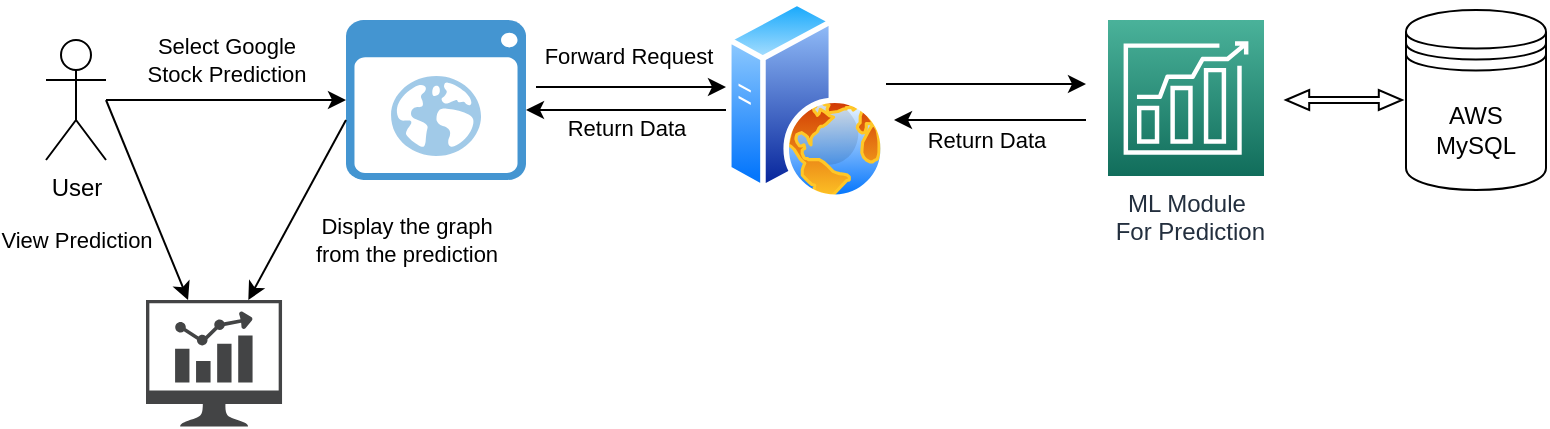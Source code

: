 <mxfile version="13.8.3" type="github">
  <diagram id="z6wJfcATSdNheKgYSctD" name="Page-1">
    <mxGraphModel dx="1038" dy="547" grid="1" gridSize="10" guides="1" tooltips="1" connect="1" arrows="1" fold="1" page="1" pageScale="1" pageWidth="850" pageHeight="1100" math="0" shadow="0">
      <root>
        <mxCell id="0" />
        <mxCell id="1" parent="0" />
        <mxCell id="JUD1KP2gCR8DiLOK388V-1" value="User" style="shape=umlActor;verticalLabelPosition=bottom;verticalAlign=top;html=1;outlineConnect=0;" parent="1" vertex="1">
          <mxGeometry x="90" y="260" width="30" height="60" as="geometry" />
        </mxCell>
        <mxCell id="JUD1KP2gCR8DiLOK388V-2" value="" style="endArrow=classic;html=1;" parent="1" source="JUD1KP2gCR8DiLOK388V-1" target="JUD1KP2gCR8DiLOK388V-7" edge="1">
          <mxGeometry width="50" height="50" relative="1" as="geometry">
            <mxPoint x="400" y="430" as="sourcePoint" />
            <mxPoint x="180" y="289" as="targetPoint" />
          </mxGeometry>
        </mxCell>
        <mxCell id="JUD1KP2gCR8DiLOK388V-10" value="Select Google &lt;br&gt;Stock Prediction" style="edgeLabel;html=1;align=center;verticalAlign=middle;resizable=0;points=[];" parent="JUD1KP2gCR8DiLOK388V-2" vertex="1" connectable="0">
          <mxGeometry x="-0.1" y="-1" relative="1" as="geometry">
            <mxPoint x="6" y="-21" as="offset" />
          </mxGeometry>
        </mxCell>
        <mxCell id="JUD1KP2gCR8DiLOK388V-5" value="AWS&lt;br&gt;MySQL" style="shape=datastore;whiteSpace=wrap;html=1;" parent="1" vertex="1">
          <mxGeometry x="770" y="245" width="70" height="90" as="geometry" />
        </mxCell>
        <mxCell id="JUD1KP2gCR8DiLOK388V-7" value="" style="shadow=0;dashed=0;html=1;strokeColor=none;fillColor=#4495D1;labelPosition=center;verticalLabelPosition=bottom;verticalAlign=top;align=center;outlineConnect=0;shape=mxgraph.veeam.2d.web_ui;" parent="1" vertex="1">
          <mxGeometry x="240" y="250" width="90" height="80" as="geometry" />
        </mxCell>
        <mxCell id="JUD1KP2gCR8DiLOK388V-8" value="ML Module&lt;br&gt;&amp;nbsp;For Prediction" style="outlineConnect=0;fontColor=#232F3E;gradientColor=#4AB29A;gradientDirection=north;fillColor=#116D5B;strokeColor=#ffffff;dashed=0;verticalLabelPosition=bottom;verticalAlign=top;align=center;html=1;fontSize=12;fontStyle=0;aspect=fixed;shape=mxgraph.aws4.resourceIcon;resIcon=mxgraph.aws4.forecast;" parent="1" vertex="1">
          <mxGeometry x="621" y="250" width="78" height="78" as="geometry" />
        </mxCell>
        <mxCell id="JUD1KP2gCR8DiLOK388V-9" value="" style="aspect=fixed;perimeter=ellipsePerimeter;html=1;align=center;shadow=0;dashed=0;spacingTop=3;image;image=img/lib/active_directory/web_server.svg;" parent="1" vertex="1">
          <mxGeometry x="430" y="240" width="80" height="100" as="geometry" />
        </mxCell>
        <mxCell id="JUD1KP2gCR8DiLOK388V-11" value="" style="endArrow=classic;html=1;" parent="1" edge="1">
          <mxGeometry width="50" height="50" relative="1" as="geometry">
            <mxPoint x="335" y="283.5" as="sourcePoint" />
            <mxPoint x="430" y="283.5" as="targetPoint" />
          </mxGeometry>
        </mxCell>
        <mxCell id="JUD1KP2gCR8DiLOK388V-12" value="Forward Request" style="edgeLabel;html=1;align=center;verticalAlign=middle;resizable=0;points=[];" parent="JUD1KP2gCR8DiLOK388V-11" vertex="1" connectable="0">
          <mxGeometry x="-0.2" y="2" relative="1" as="geometry">
            <mxPoint x="8" y="-14" as="offset" />
          </mxGeometry>
        </mxCell>
        <mxCell id="JUD1KP2gCR8DiLOK388V-13" value="" style="endArrow=classic;html=1;" parent="1" edge="1">
          <mxGeometry width="50" height="50" relative="1" as="geometry">
            <mxPoint x="430" y="295" as="sourcePoint" />
            <mxPoint x="330" y="295" as="targetPoint" />
          </mxGeometry>
        </mxCell>
        <mxCell id="JUD1KP2gCR8DiLOK388V-15" value="Return Data" style="edgeLabel;html=1;align=center;verticalAlign=middle;resizable=0;points=[];" parent="JUD1KP2gCR8DiLOK388V-13" vertex="1" connectable="0">
          <mxGeometry x="-0.06" y="2" relative="1" as="geometry">
            <mxPoint x="-3" y="7" as="offset" />
          </mxGeometry>
        </mxCell>
        <mxCell id="JUD1KP2gCR8DiLOK388V-16" value="" style="endArrow=classic;html=1;" parent="1" target="JUD1KP2gCR8DiLOK388V-17" edge="1">
          <mxGeometry width="50" height="50" relative="1" as="geometry">
            <mxPoint x="240" y="300" as="sourcePoint" />
            <mxPoint x="190" y="380" as="targetPoint" />
          </mxGeometry>
        </mxCell>
        <mxCell id="JUD1KP2gCR8DiLOK388V-20" value="Display the graph &lt;br&gt;from the prediction" style="edgeLabel;html=1;align=center;verticalAlign=middle;resizable=0;points=[];" parent="JUD1KP2gCR8DiLOK388V-16" vertex="1" connectable="0">
          <mxGeometry x="0.048" y="2" relative="1" as="geometry">
            <mxPoint x="53.99" y="11.58" as="offset" />
          </mxGeometry>
        </mxCell>
        <mxCell id="JUD1KP2gCR8DiLOK388V-17" value="" style="pointerEvents=1;shadow=0;dashed=0;html=1;strokeColor=none;fillColor=#434445;aspect=fixed;labelPosition=center;verticalLabelPosition=bottom;verticalAlign=top;align=center;outlineConnect=0;shape=mxgraph.vvd.nsx_dashboard;" parent="1" vertex="1">
          <mxGeometry x="140" y="390" width="68.02" height="63.25" as="geometry" />
        </mxCell>
        <mxCell id="JUD1KP2gCR8DiLOK388V-19" value="" style="endArrow=classic;html=1;" parent="1" target="JUD1KP2gCR8DiLOK388V-17" edge="1">
          <mxGeometry width="50" height="50" relative="1" as="geometry">
            <mxPoint x="120" y="290" as="sourcePoint" />
            <mxPoint x="110" y="410" as="targetPoint" />
          </mxGeometry>
        </mxCell>
        <mxCell id="JUD1KP2gCR8DiLOK388V-21" value="View Prediction" style="edgeLabel;html=1;align=center;verticalAlign=middle;resizable=0;points=[];" parent="JUD1KP2gCR8DiLOK388V-19" vertex="1" connectable="0">
          <mxGeometry x="0.158" y="2" relative="1" as="geometry">
            <mxPoint x="-40.77" y="12.48" as="offset" />
          </mxGeometry>
        </mxCell>
        <mxCell id="JUD1KP2gCR8DiLOK388V-26" value="" style="endArrow=classic;html=1;exitX=1;exitY=0.35;exitDx=0;exitDy=0;exitPerimeter=0;" parent="1" edge="1">
          <mxGeometry width="50" height="50" relative="1" as="geometry">
            <mxPoint x="510" y="282" as="sourcePoint" />
            <mxPoint x="610" y="282" as="targetPoint" />
          </mxGeometry>
        </mxCell>
        <mxCell id="JUD1KP2gCR8DiLOK388V-28" value="" style="endArrow=classic;html=1;entryX=1.05;entryY=0.6;entryDx=0;entryDy=0;entryPerimeter=0;" parent="1" target="JUD1KP2gCR8DiLOK388V-9" edge="1">
          <mxGeometry width="50" height="50" relative="1" as="geometry">
            <mxPoint x="610" y="300" as="sourcePoint" />
            <mxPoint x="520" y="300" as="targetPoint" />
          </mxGeometry>
        </mxCell>
        <mxCell id="JUD1KP2gCR8DiLOK388V-29" value="Return Data" style="edgeLabel;html=1;align=center;verticalAlign=middle;resizable=0;points=[];" parent="1" vertex="1" connectable="0">
          <mxGeometry x="560" y="310" as="geometry" />
        </mxCell>
        <mxCell id="JUD1KP2gCR8DiLOK388V-30" value="" style="shape=doubleArrow;whiteSpace=wrap;html=1;" parent="1" vertex="1">
          <mxGeometry x="710" y="285" width="58" height="10" as="geometry" />
        </mxCell>
      </root>
    </mxGraphModel>
  </diagram>
</mxfile>
